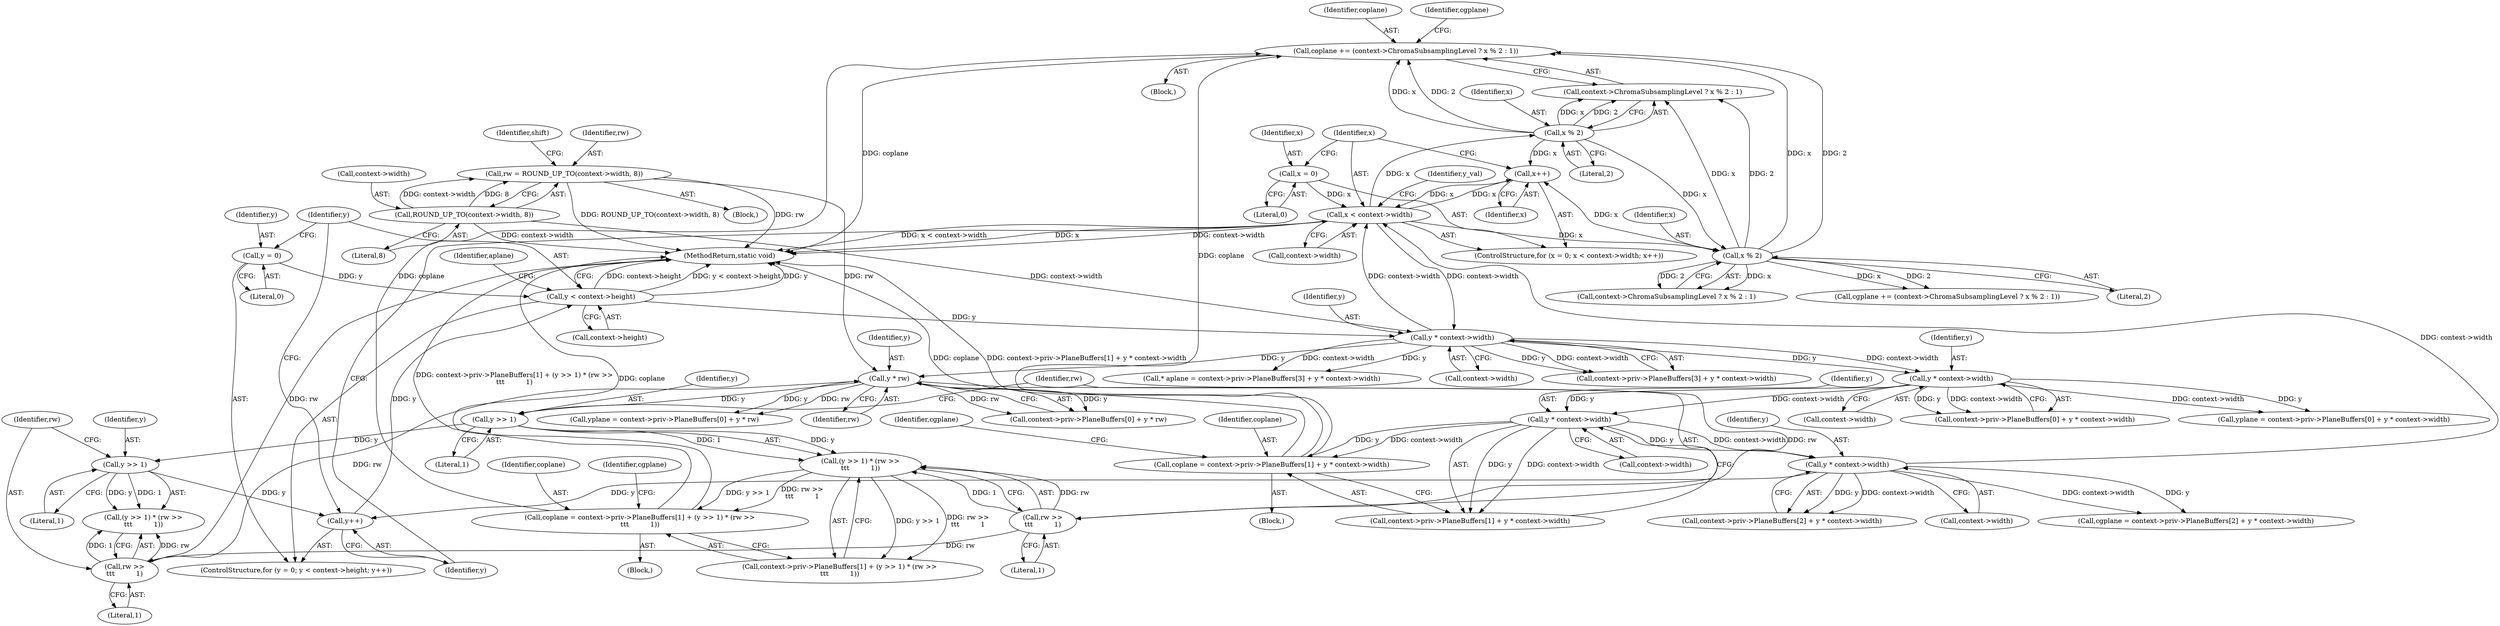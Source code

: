digraph "1_FreeRDP_d1112c279bd1a327e8e4d0b5f371458bf2579659@pointer" {
"1000360" [label="(Call,coplane += (context->ChromaSubsamplingLevel ? x % 2 : 1))"];
"1000366" [label="(Call,x % 2)"];
"1000269" [label="(Call,x < context->width)"];
"1000274" [label="(Call,x++)"];
"1000376" [label="(Call,x % 2)"];
"1000266" [label="(Call,x = 0)"];
"1000260" [label="(Call,y * context->width)"];
"1000245" [label="(Call,y * context->width)"];
"1000230" [label="(Call,y * context->width)"];
"1000161" [label="(Call,y * context->width)"];
"1000139" [label="(Call,y < context->height)"];
"1000144" [label="(Call,y++)"];
"1000212" [label="(Call,y >> 1)"];
"1000195" [label="(Call,y >> 1)"];
"1000181" [label="(Call,y * rw)"];
"1000215" [label="(Call,rw >>\n\t\t\t          1)"];
"1000198" [label="(Call,rw >>\n\t\t\t          1)"];
"1000114" [label="(Call,rw = ROUND_UP_TO(context->width, 8))"];
"1000116" [label="(Call,ROUND_UP_TO(context->width, 8))"];
"1000136" [label="(Call,y = 0)"];
"1000184" [label="(Call,coplane = context->priv->PlaneBuffers[1] + (y >> 1) * (rw >>\n\t\t\t          1))"];
"1000194" [label="(Call,(y >> 1) * (rw >>\n\t\t\t          1))"];
"1000235" [label="(Call,coplane = context->priv->PlaneBuffers[1] + y * context->width)"];
"1000137" [label="(Identifier,y)"];
"1000362" [label="(Call,context->ChromaSubsamplingLevel ? x % 2 : 1)"];
"1000116" [label="(Call,ROUND_UP_TO(context->width, 8))"];
"1000368" [label="(Literal,2)"];
"1000230" [label="(Call,y * context->width)"];
"1000275" [label="(Identifier,x)"];
"1000235" [label="(Call,coplane = context->priv->PlaneBuffers[1] + y * context->width)"];
"1000247" [label="(Call,context->width)"];
"1000185" [label="(Identifier,coplane)"];
"1000194" [label="(Call,(y >> 1) * (rw >>\n\t\t\t          1))"];
"1000173" [label="(Call,context->priv->PlaneBuffers[0] + y * rw)"];
"1000182" [label="(Identifier,y)"];
"1000139" [label="(Call,y < context->height)"];
"1000162" [label="(Identifier,y)"];
"1000138" [label="(Literal,0)"];
"1000360" [label="(Call,coplane += (context->ChromaSubsamplingLevel ? x % 2 : 1))"];
"1000232" [label="(Call,context->width)"];
"1000217" [label="(Literal,1)"];
"1000123" [label="(Identifier,shift)"];
"1000260" [label="(Call,y * context->width)"];
"1000245" [label="(Call,y * context->width)"];
"1000262" [label="(Call,context->width)"];
"1000161" [label="(Call,y * context->width)"];
"1000215" [label="(Call,rw >>\n\t\t\t          1)"];
"1000196" [label="(Identifier,y)"];
"1000181" [label="(Call,y * rw)"];
"1000261" [label="(Identifier,y)"];
"1000212" [label="(Call,y >> 1)"];
"1000376" [label="(Call,x % 2)"];
"1000195" [label="(Call,y >> 1)"];
"1000237" [label="(Call,context->priv->PlaneBuffers[1] + y * context->width)"];
"1000170" [label="(Block,)"];
"1000377" [label="(Identifier,x)"];
"1000251" [label="(Identifier,cgplane)"];
"1000140" [label="(Identifier,y)"];
"1000236" [label="(Identifier,coplane)"];
"1000141" [label="(Call,context->height)"];
"1000202" [label="(Identifier,cgplane)"];
"1000153" [label="(Call,context->priv->PlaneBuffers[3] + y * context->width)"];
"1000171" [label="(Call,yplane = context->priv->PlaneBuffers[0] + y * rw)"];
"1000270" [label="(Identifier,x)"];
"1000114" [label="(Call,rw = ROUND_UP_TO(context->width, 8))"];
"1000151" [label="(Call,* aplane = context->priv->PlaneBuffers[3] + y * context->width)"];
"1000268" [label="(Literal,0)"];
"1000214" [label="(Literal,1)"];
"1000366" [label="(Call,x % 2)"];
"1000219" [label="(Block,)"];
"1000117" [label="(Call,context->width)"];
"1000252" [label="(Call,context->priv->PlaneBuffers[2] + y * context->width)"];
"1000246" [label="(Identifier,y)"];
"1000120" [label="(Literal,8)"];
"1000115" [label="(Identifier,rw)"];
"1000198" [label="(Call,rw >>\n\t\t\t          1)"];
"1000361" [label="(Identifier,coplane)"];
"1000231" [label="(Identifier,y)"];
"1000163" [label="(Call,context->width)"];
"1000152" [label="(Identifier,aplane)"];
"1000110" [label="(Block,)"];
"1000372" [label="(Call,context->ChromaSubsamplingLevel ? x % 2 : 1)"];
"1000370" [label="(Call,cgplane += (context->ChromaSubsamplingLevel ? x % 2 : 1))"];
"1000183" [label="(Identifier,rw)"];
"1000267" [label="(Identifier,x)"];
"1000211" [label="(Call,(y >> 1) * (rw >>\n\t\t\t          1))"];
"1000271" [label="(Call,context->width)"];
"1000266" [label="(Call,x = 0)"];
"1000186" [label="(Call,context->priv->PlaneBuffers[1] + (y >> 1) * (rw >>\n\t\t\t          1))"];
"1000184" [label="(Call,coplane = context->priv->PlaneBuffers[1] + (y >> 1) * (rw >>\n\t\t\t          1))"];
"1000136" [label="(Call,y = 0)"];
"1000213" [label="(Identifier,y)"];
"1000279" [label="(Identifier,y_val)"];
"1000274" [label="(Call,x++)"];
"1000367" [label="(Identifier,x)"];
"1000216" [label="(Identifier,rw)"];
"1000145" [label="(Identifier,y)"];
"1000199" [label="(Identifier,rw)"];
"1000144" [label="(Call,y++)"];
"1000276" [label="(Block,)"];
"1000220" [label="(Call,yplane = context->priv->PlaneBuffers[0] + y * context->width)"];
"1000200" [label="(Literal,1)"];
"1000371" [label="(Identifier,cgplane)"];
"1000382" [label="(MethodReturn,static void)"];
"1000197" [label="(Literal,1)"];
"1000222" [label="(Call,context->priv->PlaneBuffers[0] + y * context->width)"];
"1000135" [label="(ControlStructure,for (y = 0; y < context->height; y++))"];
"1000378" [label="(Literal,2)"];
"1000250" [label="(Call,cgplane = context->priv->PlaneBuffers[2] + y * context->width)"];
"1000269" [label="(Call,x < context->width)"];
"1000265" [label="(ControlStructure,for (x = 0; x < context->width; x++))"];
"1000360" -> "1000276"  [label="AST: "];
"1000360" -> "1000362"  [label="CFG: "];
"1000361" -> "1000360"  [label="AST: "];
"1000362" -> "1000360"  [label="AST: "];
"1000371" -> "1000360"  [label="CFG: "];
"1000360" -> "1000382"  [label="DDG: coplane"];
"1000366" -> "1000360"  [label="DDG: x"];
"1000366" -> "1000360"  [label="DDG: 2"];
"1000376" -> "1000360"  [label="DDG: x"];
"1000376" -> "1000360"  [label="DDG: 2"];
"1000184" -> "1000360"  [label="DDG: coplane"];
"1000235" -> "1000360"  [label="DDG: coplane"];
"1000366" -> "1000362"  [label="AST: "];
"1000366" -> "1000368"  [label="CFG: "];
"1000367" -> "1000366"  [label="AST: "];
"1000368" -> "1000366"  [label="AST: "];
"1000362" -> "1000366"  [label="CFG: "];
"1000366" -> "1000274"  [label="DDG: x"];
"1000366" -> "1000362"  [label="DDG: x"];
"1000366" -> "1000362"  [label="DDG: 2"];
"1000269" -> "1000366"  [label="DDG: x"];
"1000366" -> "1000376"  [label="DDG: x"];
"1000269" -> "1000265"  [label="AST: "];
"1000269" -> "1000271"  [label="CFG: "];
"1000270" -> "1000269"  [label="AST: "];
"1000271" -> "1000269"  [label="AST: "];
"1000279" -> "1000269"  [label="CFG: "];
"1000145" -> "1000269"  [label="CFG: "];
"1000269" -> "1000382"  [label="DDG: x < context->width"];
"1000269" -> "1000382"  [label="DDG: x"];
"1000269" -> "1000382"  [label="DDG: context->width"];
"1000269" -> "1000161"  [label="DDG: context->width"];
"1000274" -> "1000269"  [label="DDG: x"];
"1000266" -> "1000269"  [label="DDG: x"];
"1000260" -> "1000269"  [label="DDG: context->width"];
"1000161" -> "1000269"  [label="DDG: context->width"];
"1000269" -> "1000274"  [label="DDG: x"];
"1000269" -> "1000376"  [label="DDG: x"];
"1000274" -> "1000265"  [label="AST: "];
"1000274" -> "1000275"  [label="CFG: "];
"1000275" -> "1000274"  [label="AST: "];
"1000270" -> "1000274"  [label="CFG: "];
"1000376" -> "1000274"  [label="DDG: x"];
"1000376" -> "1000372"  [label="AST: "];
"1000376" -> "1000378"  [label="CFG: "];
"1000377" -> "1000376"  [label="AST: "];
"1000378" -> "1000376"  [label="AST: "];
"1000372" -> "1000376"  [label="CFG: "];
"1000376" -> "1000362"  [label="DDG: x"];
"1000376" -> "1000362"  [label="DDG: 2"];
"1000376" -> "1000370"  [label="DDG: x"];
"1000376" -> "1000370"  [label="DDG: 2"];
"1000376" -> "1000372"  [label="DDG: x"];
"1000376" -> "1000372"  [label="DDG: 2"];
"1000266" -> "1000265"  [label="AST: "];
"1000266" -> "1000268"  [label="CFG: "];
"1000267" -> "1000266"  [label="AST: "];
"1000268" -> "1000266"  [label="AST: "];
"1000270" -> "1000266"  [label="CFG: "];
"1000260" -> "1000252"  [label="AST: "];
"1000260" -> "1000262"  [label="CFG: "];
"1000261" -> "1000260"  [label="AST: "];
"1000262" -> "1000260"  [label="AST: "];
"1000252" -> "1000260"  [label="CFG: "];
"1000260" -> "1000144"  [label="DDG: y"];
"1000260" -> "1000250"  [label="DDG: y"];
"1000260" -> "1000250"  [label="DDG: context->width"];
"1000260" -> "1000252"  [label="DDG: y"];
"1000260" -> "1000252"  [label="DDG: context->width"];
"1000245" -> "1000260"  [label="DDG: y"];
"1000245" -> "1000260"  [label="DDG: context->width"];
"1000245" -> "1000237"  [label="AST: "];
"1000245" -> "1000247"  [label="CFG: "];
"1000246" -> "1000245"  [label="AST: "];
"1000247" -> "1000245"  [label="AST: "];
"1000237" -> "1000245"  [label="CFG: "];
"1000245" -> "1000235"  [label="DDG: y"];
"1000245" -> "1000235"  [label="DDG: context->width"];
"1000245" -> "1000237"  [label="DDG: y"];
"1000245" -> "1000237"  [label="DDG: context->width"];
"1000230" -> "1000245"  [label="DDG: y"];
"1000230" -> "1000245"  [label="DDG: context->width"];
"1000230" -> "1000222"  [label="AST: "];
"1000230" -> "1000232"  [label="CFG: "];
"1000231" -> "1000230"  [label="AST: "];
"1000232" -> "1000230"  [label="AST: "];
"1000222" -> "1000230"  [label="CFG: "];
"1000230" -> "1000220"  [label="DDG: y"];
"1000230" -> "1000220"  [label="DDG: context->width"];
"1000230" -> "1000222"  [label="DDG: y"];
"1000230" -> "1000222"  [label="DDG: context->width"];
"1000161" -> "1000230"  [label="DDG: y"];
"1000161" -> "1000230"  [label="DDG: context->width"];
"1000161" -> "1000153"  [label="AST: "];
"1000161" -> "1000163"  [label="CFG: "];
"1000162" -> "1000161"  [label="AST: "];
"1000163" -> "1000161"  [label="AST: "];
"1000153" -> "1000161"  [label="CFG: "];
"1000161" -> "1000151"  [label="DDG: y"];
"1000161" -> "1000151"  [label="DDG: context->width"];
"1000161" -> "1000153"  [label="DDG: y"];
"1000161" -> "1000153"  [label="DDG: context->width"];
"1000139" -> "1000161"  [label="DDG: y"];
"1000116" -> "1000161"  [label="DDG: context->width"];
"1000161" -> "1000181"  [label="DDG: y"];
"1000139" -> "1000135"  [label="AST: "];
"1000139" -> "1000141"  [label="CFG: "];
"1000140" -> "1000139"  [label="AST: "];
"1000141" -> "1000139"  [label="AST: "];
"1000152" -> "1000139"  [label="CFG: "];
"1000382" -> "1000139"  [label="CFG: "];
"1000139" -> "1000382"  [label="DDG: context->height"];
"1000139" -> "1000382"  [label="DDG: y < context->height"];
"1000139" -> "1000382"  [label="DDG: y"];
"1000144" -> "1000139"  [label="DDG: y"];
"1000136" -> "1000139"  [label="DDG: y"];
"1000144" -> "1000135"  [label="AST: "];
"1000144" -> "1000145"  [label="CFG: "];
"1000145" -> "1000144"  [label="AST: "];
"1000140" -> "1000144"  [label="CFG: "];
"1000212" -> "1000144"  [label="DDG: y"];
"1000212" -> "1000211"  [label="AST: "];
"1000212" -> "1000214"  [label="CFG: "];
"1000213" -> "1000212"  [label="AST: "];
"1000214" -> "1000212"  [label="AST: "];
"1000216" -> "1000212"  [label="CFG: "];
"1000212" -> "1000211"  [label="DDG: y"];
"1000212" -> "1000211"  [label="DDG: 1"];
"1000195" -> "1000212"  [label="DDG: y"];
"1000195" -> "1000194"  [label="AST: "];
"1000195" -> "1000197"  [label="CFG: "];
"1000196" -> "1000195"  [label="AST: "];
"1000197" -> "1000195"  [label="AST: "];
"1000199" -> "1000195"  [label="CFG: "];
"1000195" -> "1000194"  [label="DDG: y"];
"1000195" -> "1000194"  [label="DDG: 1"];
"1000181" -> "1000195"  [label="DDG: y"];
"1000181" -> "1000173"  [label="AST: "];
"1000181" -> "1000183"  [label="CFG: "];
"1000182" -> "1000181"  [label="AST: "];
"1000183" -> "1000181"  [label="AST: "];
"1000173" -> "1000181"  [label="CFG: "];
"1000181" -> "1000171"  [label="DDG: y"];
"1000181" -> "1000171"  [label="DDG: rw"];
"1000181" -> "1000173"  [label="DDG: y"];
"1000181" -> "1000173"  [label="DDG: rw"];
"1000215" -> "1000181"  [label="DDG: rw"];
"1000114" -> "1000181"  [label="DDG: rw"];
"1000181" -> "1000198"  [label="DDG: rw"];
"1000215" -> "1000211"  [label="AST: "];
"1000215" -> "1000217"  [label="CFG: "];
"1000216" -> "1000215"  [label="AST: "];
"1000217" -> "1000215"  [label="AST: "];
"1000211" -> "1000215"  [label="CFG: "];
"1000215" -> "1000382"  [label="DDG: rw"];
"1000215" -> "1000211"  [label="DDG: rw"];
"1000215" -> "1000211"  [label="DDG: 1"];
"1000198" -> "1000215"  [label="DDG: rw"];
"1000198" -> "1000194"  [label="AST: "];
"1000198" -> "1000200"  [label="CFG: "];
"1000199" -> "1000198"  [label="AST: "];
"1000200" -> "1000198"  [label="AST: "];
"1000194" -> "1000198"  [label="CFG: "];
"1000198" -> "1000194"  [label="DDG: rw"];
"1000198" -> "1000194"  [label="DDG: 1"];
"1000114" -> "1000110"  [label="AST: "];
"1000114" -> "1000116"  [label="CFG: "];
"1000115" -> "1000114"  [label="AST: "];
"1000116" -> "1000114"  [label="AST: "];
"1000123" -> "1000114"  [label="CFG: "];
"1000114" -> "1000382"  [label="DDG: rw"];
"1000114" -> "1000382"  [label="DDG: ROUND_UP_TO(context->width, 8)"];
"1000116" -> "1000114"  [label="DDG: context->width"];
"1000116" -> "1000114"  [label="DDG: 8"];
"1000116" -> "1000120"  [label="CFG: "];
"1000117" -> "1000116"  [label="AST: "];
"1000120" -> "1000116"  [label="AST: "];
"1000116" -> "1000382"  [label="DDG: context->width"];
"1000136" -> "1000135"  [label="AST: "];
"1000136" -> "1000138"  [label="CFG: "];
"1000137" -> "1000136"  [label="AST: "];
"1000138" -> "1000136"  [label="AST: "];
"1000140" -> "1000136"  [label="CFG: "];
"1000184" -> "1000170"  [label="AST: "];
"1000184" -> "1000186"  [label="CFG: "];
"1000185" -> "1000184"  [label="AST: "];
"1000186" -> "1000184"  [label="AST: "];
"1000202" -> "1000184"  [label="CFG: "];
"1000184" -> "1000382"  [label="DDG: coplane"];
"1000184" -> "1000382"  [label="DDG: context->priv->PlaneBuffers[1] + (y >> 1) * (rw >>\n\t\t\t          1)"];
"1000194" -> "1000184"  [label="DDG: y >> 1"];
"1000194" -> "1000184"  [label="DDG: rw >>\n\t\t\t          1"];
"1000194" -> "1000186"  [label="AST: "];
"1000186" -> "1000194"  [label="CFG: "];
"1000194" -> "1000186"  [label="DDG: y >> 1"];
"1000194" -> "1000186"  [label="DDG: rw >>\n\t\t\t          1"];
"1000235" -> "1000219"  [label="AST: "];
"1000235" -> "1000237"  [label="CFG: "];
"1000236" -> "1000235"  [label="AST: "];
"1000237" -> "1000235"  [label="AST: "];
"1000251" -> "1000235"  [label="CFG: "];
"1000235" -> "1000382"  [label="DDG: context->priv->PlaneBuffers[1] + y * context->width"];
"1000235" -> "1000382"  [label="DDG: coplane"];
}
